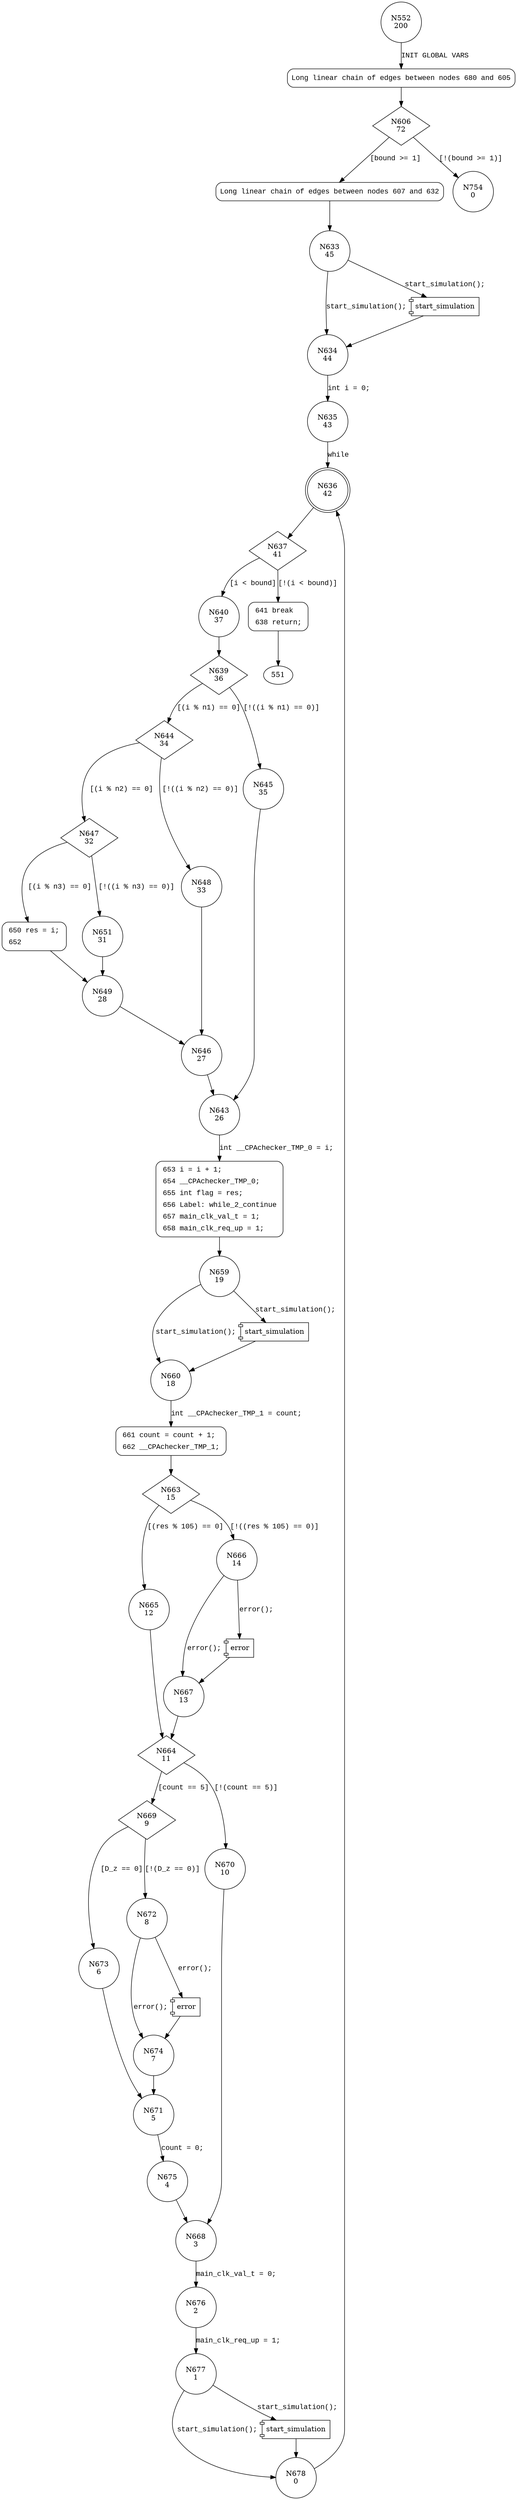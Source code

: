 digraph main {
552 [shape="circle" label="N552\n200"]
680 [shape="circle" label="N680\n199"]
606 [shape="diamond" label="N606\n72"]
607 [shape="circle" label="N607\n71"]
754 [shape="circle" label="N754\n0"]
633 [shape="circle" label="N633\n45"]
634 [shape="circle" label="N634\n44"]
635 [shape="circle" label="N635\n43"]
636 [shape="doublecircle" label="N636\n42"]
637 [shape="diamond" label="N637\n41"]
640 [shape="circle" label="N640\n37"]
641 [shape="circle" label="N641\n40"]
639 [shape="diamond" label="N639\n36"]
644 [shape="diamond" label="N644\n34"]
645 [shape="circle" label="N645\n35"]
643 [shape="circle" label="N643\n26"]
653 [shape="circle" label="N653\n25"]
659 [shape="circle" label="N659\n19"]
660 [shape="circle" label="N660\n18"]
661 [shape="circle" label="N661\n17"]
663 [shape="diamond" label="N663\n15"]
665 [shape="circle" label="N665\n12"]
666 [shape="circle" label="N666\n14"]
667 [shape="circle" label="N667\n13"]
664 [shape="diamond" label="N664\n11"]
669 [shape="diamond" label="N669\n9"]
670 [shape="circle" label="N670\n10"]
668 [shape="circle" label="N668\n3"]
676 [shape="circle" label="N676\n2"]
677 [shape="circle" label="N677\n1"]
678 [shape="circle" label="N678\n0"]
673 [shape="circle" label="N673\n6"]
672 [shape="circle" label="N672\n8"]
674 [shape="circle" label="N674\n7"]
671 [shape="circle" label="N671\n5"]
675 [shape="circle" label="N675\n4"]
647 [shape="diamond" label="N647\n32"]
648 [shape="circle" label="N648\n33"]
646 [shape="circle" label="N646\n27"]
650 [shape="circle" label="N650\n30"]
651 [shape="circle" label="N651\n31"]
649 [shape="circle" label="N649\n28"]
680 [style="filled,bold" penwidth="1" fillcolor="white" fontname="Courier New" shape="Mrecord" label="Long linear chain of edges between nodes 680 and 605"]
680 -> 606[label=""]
607 [style="filled,bold" penwidth="1" fillcolor="white" fontname="Courier New" shape="Mrecord" label="Long linear chain of edges between nodes 607 and 632"]
607 -> 633[label=""]
641 [style="filled,bold" penwidth="1" fillcolor="white" fontname="Courier New" shape="Mrecord" label=<<table border="0" cellborder="0" cellpadding="3" bgcolor="white"><tr><td align="right">641</td><td align="left">break</td></tr><tr><td align="right">638</td><td align="left">return;</td></tr></table>>]
641 -> 551[label=""]
653 [style="filled,bold" penwidth="1" fillcolor="white" fontname="Courier New" shape="Mrecord" label=<<table border="0" cellborder="0" cellpadding="3" bgcolor="white"><tr><td align="right">653</td><td align="left">i = i + 1;</td></tr><tr><td align="right">654</td><td align="left">__CPAchecker_TMP_0;</td></tr><tr><td align="right">655</td><td align="left">int flag = res;</td></tr><tr><td align="right">656</td><td align="left">Label: while_2_continue</td></tr><tr><td align="right">657</td><td align="left">main_clk_val_t = 1;</td></tr><tr><td align="right">658</td><td align="left">main_clk_req_up = 1;</td></tr></table>>]
653 -> 659[label=""]
661 [style="filled,bold" penwidth="1" fillcolor="white" fontname="Courier New" shape="Mrecord" label=<<table border="0" cellborder="0" cellpadding="3" bgcolor="white"><tr><td align="right">661</td><td align="left">count = count + 1;</td></tr><tr><td align="right">662</td><td align="left">__CPAchecker_TMP_1;</td></tr></table>>]
661 -> 663[label=""]
650 [style="filled,bold" penwidth="1" fillcolor="white" fontname="Courier New" shape="Mrecord" label=<<table border="0" cellborder="0" cellpadding="3" bgcolor="white"><tr><td align="right">650</td><td align="left">res = i;</td></tr><tr><td align="right">652</td><td align="left"></td></tr></table>>]
650 -> 649[label=""]
552 -> 680 [label="INIT GLOBAL VARS" fontname="Courier New"]
606 -> 607 [label="[bound >= 1]" fontname="Courier New"]
606 -> 754 [label="[!(bound >= 1)]" fontname="Courier New"]
100007 [shape="component" label="start_simulation"]
633 -> 100007 [label="start_simulation();" fontname="Courier New"]
100007 -> 634 [label="" fontname="Courier New"]
633 -> 634 [label="start_simulation();" fontname="Courier New"]
634 -> 635 [label="int i = 0;" fontname="Courier New"]
636 -> 637 [label="" fontname="Courier New"]
637 -> 640 [label="[i < bound]" fontname="Courier New"]
637 -> 641 [label="[!(i < bound)]" fontname="Courier New"]
640 -> 639 [label="" fontname="Courier New"]
639 -> 644 [label="[(i % n1) == 0]" fontname="Courier New"]
639 -> 645 [label="[!((i % n1) == 0)]" fontname="Courier New"]
643 -> 653 [label="int __CPAchecker_TMP_0 = i;" fontname="Courier New"]
100008 [shape="component" label="start_simulation"]
659 -> 100008 [label="start_simulation();" fontname="Courier New"]
100008 -> 660 [label="" fontname="Courier New"]
659 -> 660 [label="start_simulation();" fontname="Courier New"]
660 -> 661 [label="int __CPAchecker_TMP_1 = count;" fontname="Courier New"]
663 -> 665 [label="[(res % 105) == 0]" fontname="Courier New"]
663 -> 666 [label="[!((res % 105) == 0)]" fontname="Courier New"]
100009 [shape="component" label="error"]
666 -> 100009 [label="error();" fontname="Courier New"]
100009 -> 667 [label="" fontname="Courier New"]
666 -> 667 [label="error();" fontname="Courier New"]
667 -> 664 [label="" fontname="Courier New"]
664 -> 669 [label="[count == 5]" fontname="Courier New"]
664 -> 670 [label="[!(count == 5)]" fontname="Courier New"]
668 -> 676 [label="main_clk_val_t = 0;" fontname="Courier New"]
100010 [shape="component" label="start_simulation"]
677 -> 100010 [label="start_simulation();" fontname="Courier New"]
100010 -> 678 [label="" fontname="Courier New"]
677 -> 678 [label="start_simulation();" fontname="Courier New"]
678 -> 636 [label="" fontname="Courier New"]
669 -> 673 [label="[D_z == 0]" fontname="Courier New"]
669 -> 672 [label="[!(D_z == 0)]" fontname="Courier New"]
100011 [shape="component" label="error"]
672 -> 100011 [label="error();" fontname="Courier New"]
100011 -> 674 [label="" fontname="Courier New"]
672 -> 674 [label="error();" fontname="Courier New"]
674 -> 671 [label="" fontname="Courier New"]
671 -> 675 [label="count = 0;" fontname="Courier New"]
673 -> 671 [label="" fontname="Courier New"]
644 -> 647 [label="[(i % n2) == 0]" fontname="Courier New"]
644 -> 648 [label="[!((i % n2) == 0)]" fontname="Courier New"]
646 -> 643 [label="" fontname="Courier New"]
647 -> 650 [label="[(i % n3) == 0]" fontname="Courier New"]
647 -> 651 [label="[!((i % n3) == 0)]" fontname="Courier New"]
649 -> 646 [label="" fontname="Courier New"]
635 -> 636 [label="while" fontname="Courier New"]
645 -> 643 [label="" fontname="Courier New"]
670 -> 668 [label="" fontname="Courier New"]
676 -> 677 [label="main_clk_req_up = 1;" fontname="Courier New"]
675 -> 668 [label="" fontname="Courier New"]
665 -> 664 [label="" fontname="Courier New"]
648 -> 646 [label="" fontname="Courier New"]
651 -> 649 [label="" fontname="Courier New"]
}